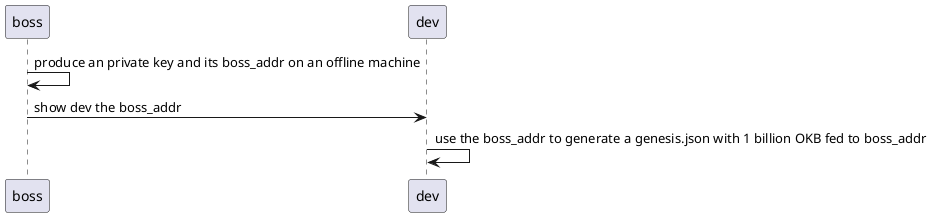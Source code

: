 @startuml

boss -> boss: produce an private key and its boss_addr on an offline machine

boss -> dev: show dev the boss_addr

dev -> dev: use the boss_addr to generate a genesis.json with 1 billion OKB fed to boss_addr

